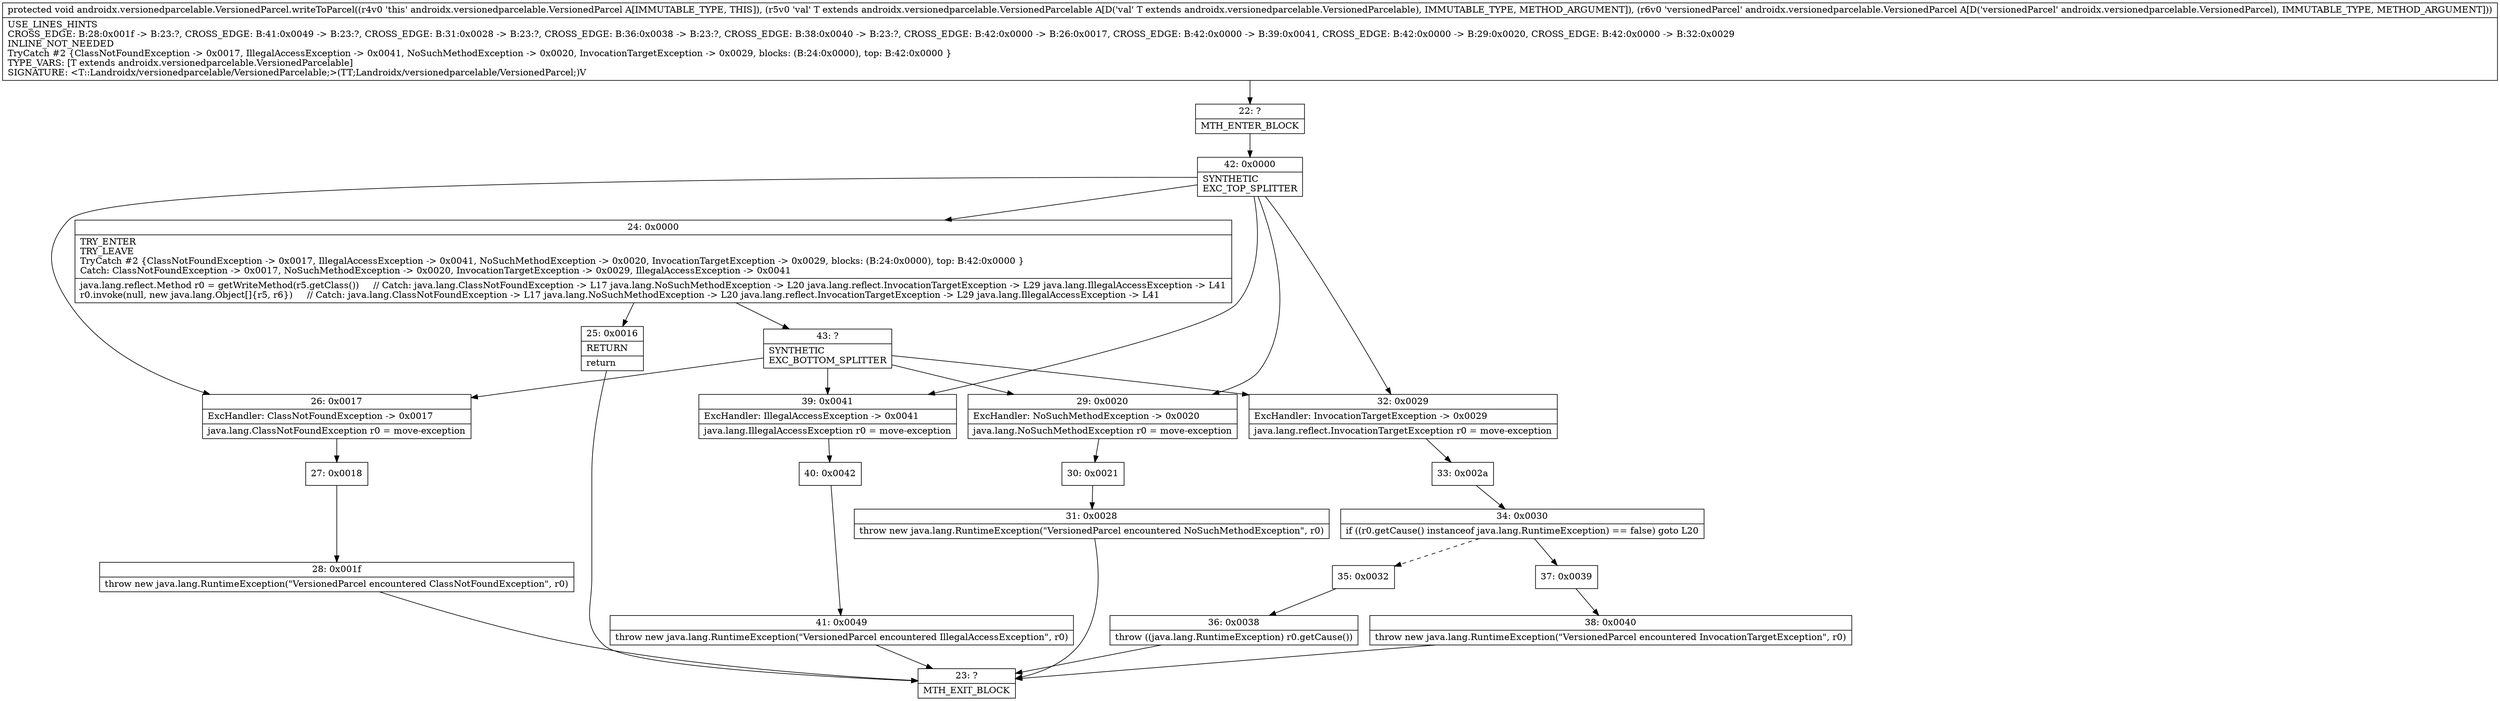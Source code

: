 digraph "CFG forandroidx.versionedparcelable.VersionedParcel.writeToParcel(Landroidx\/versionedparcelable\/VersionedParcelable;Landroidx\/versionedparcelable\/VersionedParcel;)V" {
Node_22 [shape=record,label="{22\:\ ?|MTH_ENTER_BLOCK\l}"];
Node_42 [shape=record,label="{42\:\ 0x0000|SYNTHETIC\lEXC_TOP_SPLITTER\l}"];
Node_24 [shape=record,label="{24\:\ 0x0000|TRY_ENTER\lTRY_LEAVE\lTryCatch #2 \{ClassNotFoundException \-\> 0x0017, IllegalAccessException \-\> 0x0041, NoSuchMethodException \-\> 0x0020, InvocationTargetException \-\> 0x0029, blocks: (B:24:0x0000), top: B:42:0x0000 \}\lCatch: ClassNotFoundException \-\> 0x0017, NoSuchMethodException \-\> 0x0020, InvocationTargetException \-\> 0x0029, IllegalAccessException \-\> 0x0041\l|java.lang.reflect.Method r0 = getWriteMethod(r5.getClass())     \/\/ Catch: java.lang.ClassNotFoundException \-\> L17 java.lang.NoSuchMethodException \-\> L20 java.lang.reflect.InvocationTargetException \-\> L29 java.lang.IllegalAccessException \-\> L41\lr0.invoke(null, new java.lang.Object[]\{r5, r6\})     \/\/ Catch: java.lang.ClassNotFoundException \-\> L17 java.lang.NoSuchMethodException \-\> L20 java.lang.reflect.InvocationTargetException \-\> L29 java.lang.IllegalAccessException \-\> L41\l}"];
Node_25 [shape=record,label="{25\:\ 0x0016|RETURN\l|return\l}"];
Node_23 [shape=record,label="{23\:\ ?|MTH_EXIT_BLOCK\l}"];
Node_43 [shape=record,label="{43\:\ ?|SYNTHETIC\lEXC_BOTTOM_SPLITTER\l}"];
Node_26 [shape=record,label="{26\:\ 0x0017|ExcHandler: ClassNotFoundException \-\> 0x0017\l|java.lang.ClassNotFoundException r0 = move\-exception\l}"];
Node_27 [shape=record,label="{27\:\ 0x0018}"];
Node_28 [shape=record,label="{28\:\ 0x001f|throw new java.lang.RuntimeException(\"VersionedParcel encountered ClassNotFoundException\", r0)\l}"];
Node_39 [shape=record,label="{39\:\ 0x0041|ExcHandler: IllegalAccessException \-\> 0x0041\l|java.lang.IllegalAccessException r0 = move\-exception\l}"];
Node_40 [shape=record,label="{40\:\ 0x0042}"];
Node_41 [shape=record,label="{41\:\ 0x0049|throw new java.lang.RuntimeException(\"VersionedParcel encountered IllegalAccessException\", r0)\l}"];
Node_29 [shape=record,label="{29\:\ 0x0020|ExcHandler: NoSuchMethodException \-\> 0x0020\l|java.lang.NoSuchMethodException r0 = move\-exception\l}"];
Node_30 [shape=record,label="{30\:\ 0x0021}"];
Node_31 [shape=record,label="{31\:\ 0x0028|throw new java.lang.RuntimeException(\"VersionedParcel encountered NoSuchMethodException\", r0)\l}"];
Node_32 [shape=record,label="{32\:\ 0x0029|ExcHandler: InvocationTargetException \-\> 0x0029\l|java.lang.reflect.InvocationTargetException r0 = move\-exception\l}"];
Node_33 [shape=record,label="{33\:\ 0x002a}"];
Node_34 [shape=record,label="{34\:\ 0x0030|if ((r0.getCause() instanceof java.lang.RuntimeException) == false) goto L20\l}"];
Node_35 [shape=record,label="{35\:\ 0x0032}"];
Node_36 [shape=record,label="{36\:\ 0x0038|throw ((java.lang.RuntimeException) r0.getCause())\l}"];
Node_37 [shape=record,label="{37\:\ 0x0039}"];
Node_38 [shape=record,label="{38\:\ 0x0040|throw new java.lang.RuntimeException(\"VersionedParcel encountered InvocationTargetException\", r0)\l}"];
MethodNode[shape=record,label="{protected void androidx.versionedparcelable.VersionedParcel.writeToParcel((r4v0 'this' androidx.versionedparcelable.VersionedParcel A[IMMUTABLE_TYPE, THIS]), (r5v0 'val' T extends androidx.versionedparcelable.VersionedParcelable A[D('val' T extends androidx.versionedparcelable.VersionedParcelable), IMMUTABLE_TYPE, METHOD_ARGUMENT]), (r6v0 'versionedParcel' androidx.versionedparcelable.VersionedParcel A[D('versionedParcel' androidx.versionedparcelable.VersionedParcel), IMMUTABLE_TYPE, METHOD_ARGUMENT]))  | USE_LINES_HINTS\lCROSS_EDGE: B:28:0x001f \-\> B:23:?, CROSS_EDGE: B:41:0x0049 \-\> B:23:?, CROSS_EDGE: B:31:0x0028 \-\> B:23:?, CROSS_EDGE: B:36:0x0038 \-\> B:23:?, CROSS_EDGE: B:38:0x0040 \-\> B:23:?, CROSS_EDGE: B:42:0x0000 \-\> B:26:0x0017, CROSS_EDGE: B:42:0x0000 \-\> B:39:0x0041, CROSS_EDGE: B:42:0x0000 \-\> B:29:0x0020, CROSS_EDGE: B:42:0x0000 \-\> B:32:0x0029\lINLINE_NOT_NEEDED\lTryCatch #2 \{ClassNotFoundException \-\> 0x0017, IllegalAccessException \-\> 0x0041, NoSuchMethodException \-\> 0x0020, InvocationTargetException \-\> 0x0029, blocks: (B:24:0x0000), top: B:42:0x0000 \}\lTYPE_VARS: [T extends androidx.versionedparcelable.VersionedParcelable]\lSIGNATURE: \<T::Landroidx\/versionedparcelable\/VersionedParcelable;\>(TT;Landroidx\/versionedparcelable\/VersionedParcel;)V\l}"];
MethodNode -> Node_22;Node_22 -> Node_42;
Node_42 -> Node_24;
Node_42 -> Node_26;
Node_42 -> Node_39;
Node_42 -> Node_29;
Node_42 -> Node_32;
Node_24 -> Node_25;
Node_24 -> Node_43;
Node_25 -> Node_23;
Node_43 -> Node_26;
Node_43 -> Node_39;
Node_43 -> Node_29;
Node_43 -> Node_32;
Node_26 -> Node_27;
Node_27 -> Node_28;
Node_28 -> Node_23;
Node_39 -> Node_40;
Node_40 -> Node_41;
Node_41 -> Node_23;
Node_29 -> Node_30;
Node_30 -> Node_31;
Node_31 -> Node_23;
Node_32 -> Node_33;
Node_33 -> Node_34;
Node_34 -> Node_35[style=dashed];
Node_34 -> Node_37;
Node_35 -> Node_36;
Node_36 -> Node_23;
Node_37 -> Node_38;
Node_38 -> Node_23;
}

